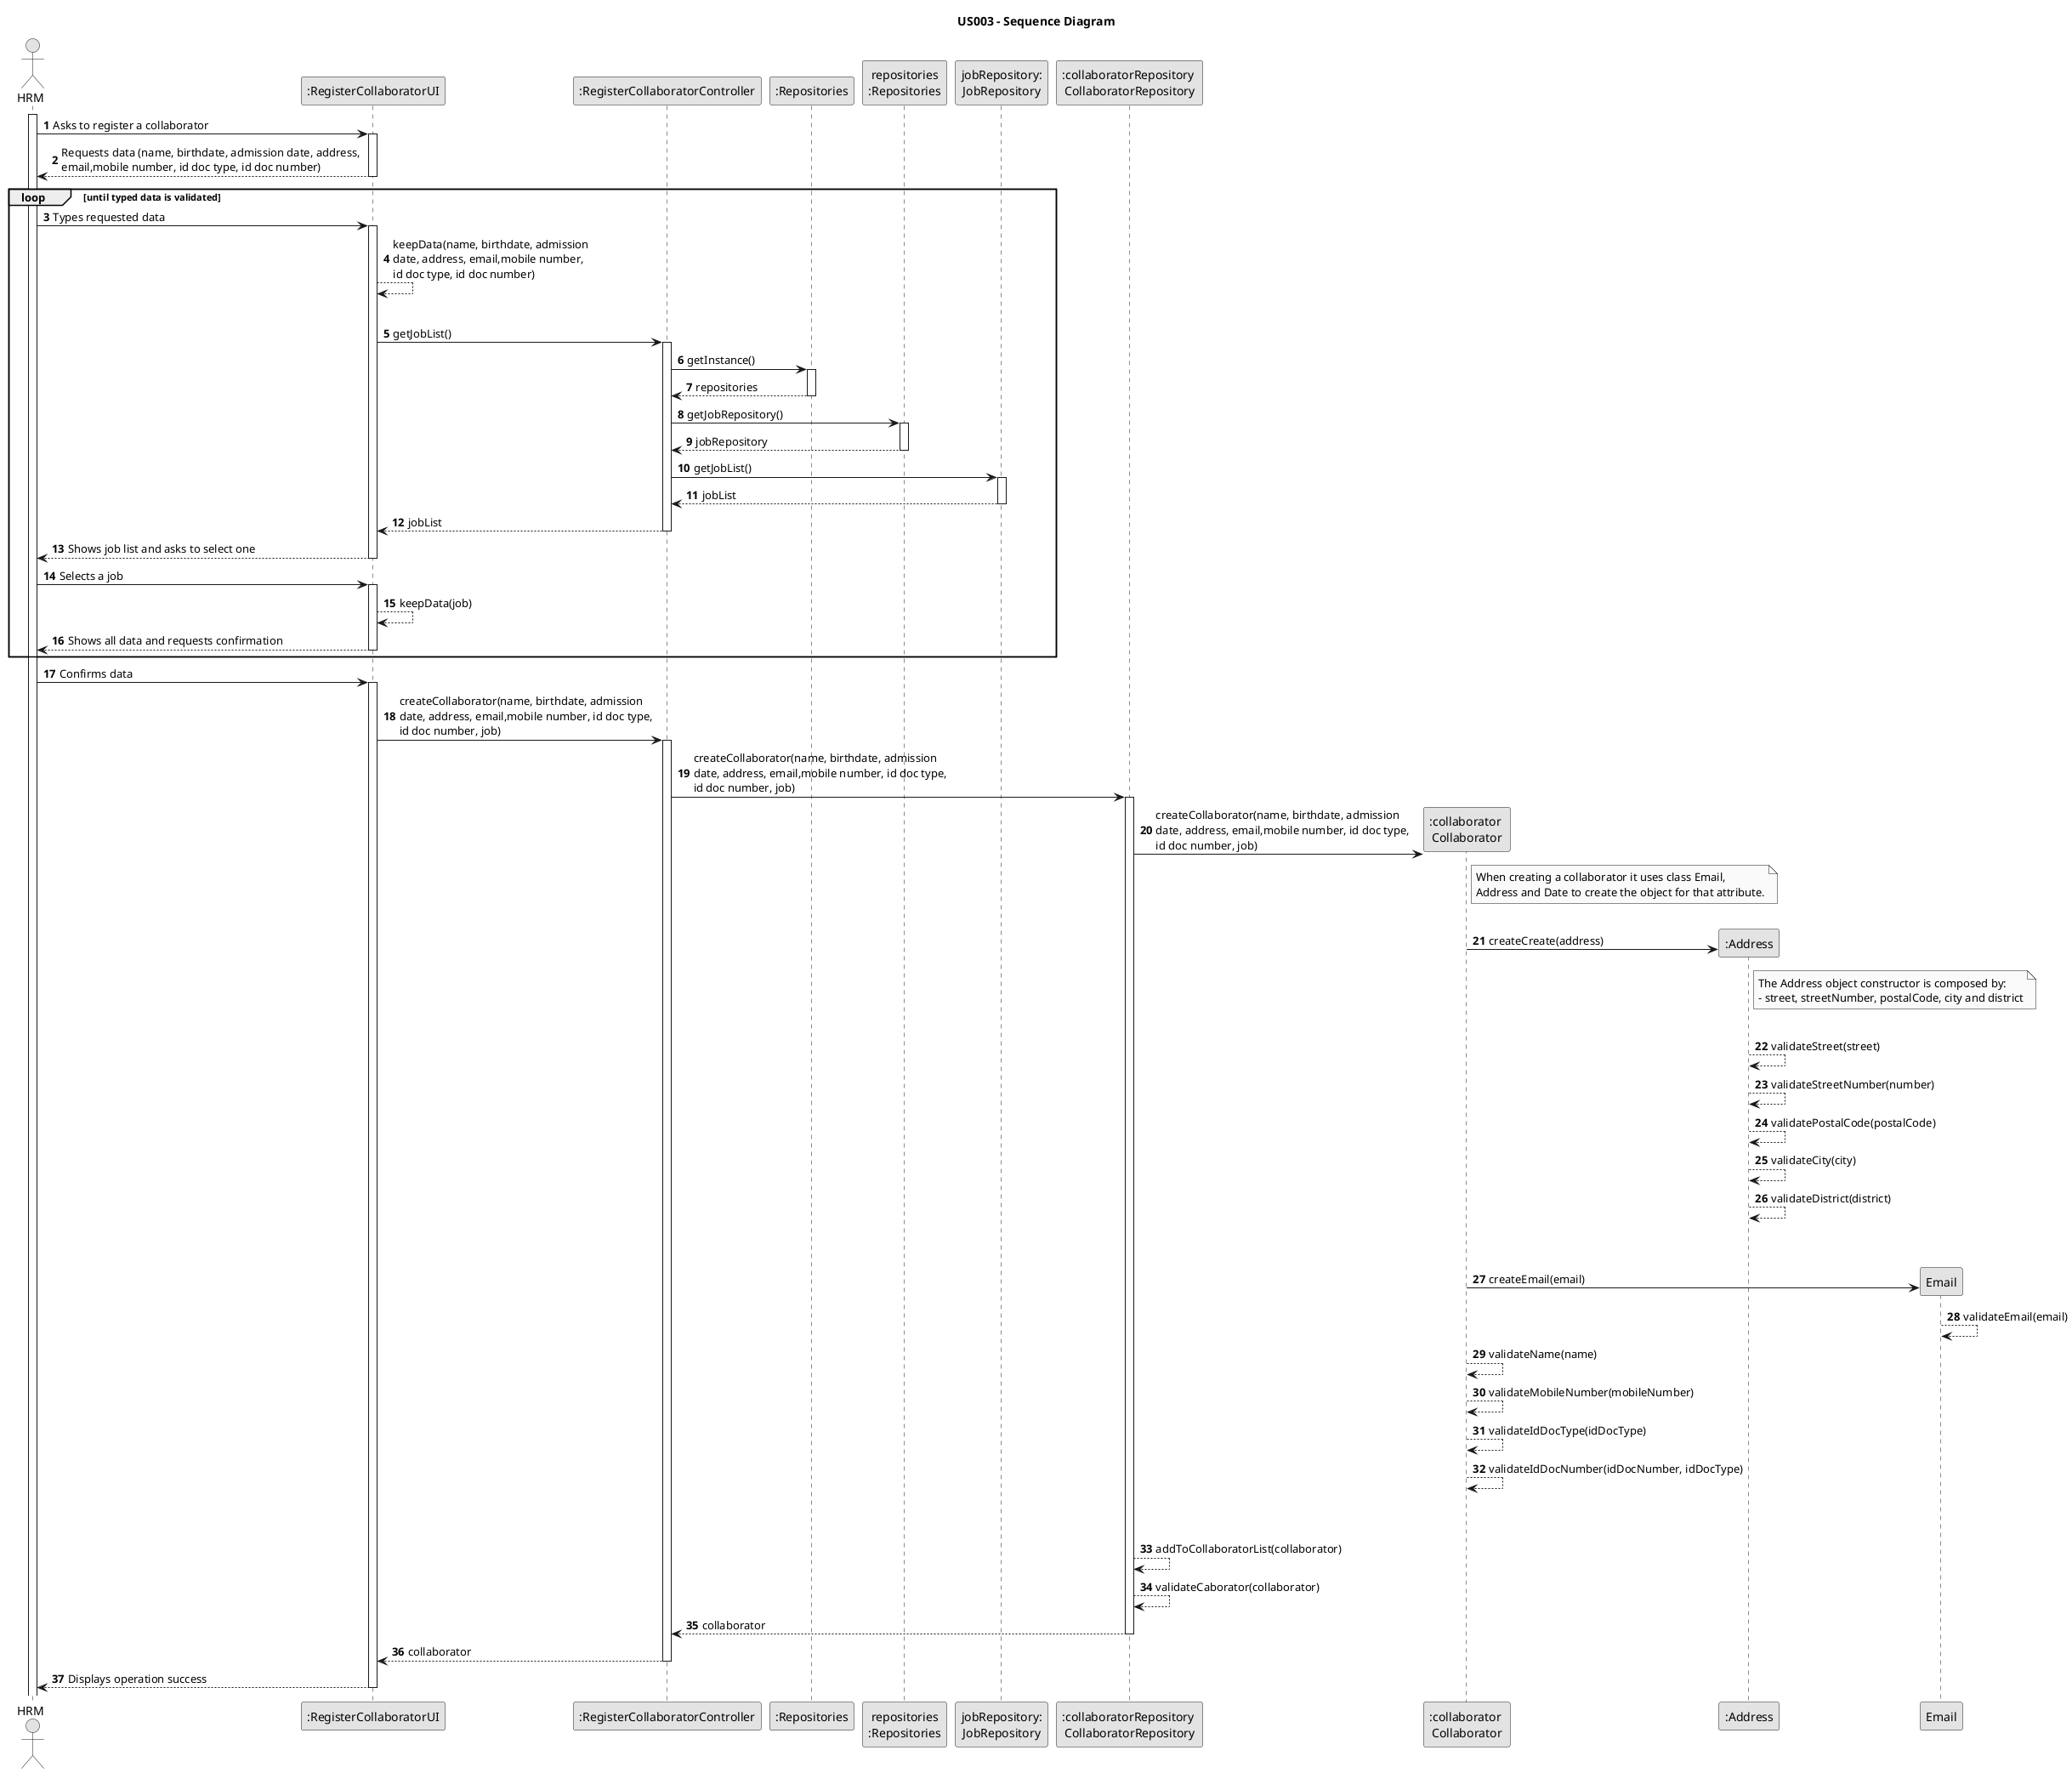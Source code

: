 @startuml
skinparam monochrome true
skinparam packageStyle rectangle
skinparam shadowing false

title US003 - Sequence Diagram

autonumber

actor "HRM" as HRM
participant ":RegisterCollaboratorUI" as UI
participant ":RegisterCollaboratorController" as CTRL
participant ":Repositories" as RepositorySingleton
participant "repositories\n:Repositories" as PLAT
participant "jobRepository:\nJobRepository" as JobRepository
participant ":collaboratorRepository \nCollaboratorRepository" as COLREP
participant ":collaborator \nCollaborator" as COL
participant ":Address" as Address

activate HRM

    HRM -> UI : Asks to register a collaborator

    activate UI

        UI --> HRM : Requests data (name, birthdate, admission date, address, \nemail,mobile number, id doc type, id doc number)
    deactivate UI

    loop until typed data is validated

    HRM -> UI : Types requested data

    activate UI
        UI --> UI : keepData(name, birthdate, admission\ndate, address, email,mobile number,\nid doc type, id doc number)
        |||
        UI -> CTRL : getJobList()


        activate CTRL

            CTRL -> RepositorySingleton : getInstance()

            activate RepositorySingleton

            RepositorySingleton --> CTRL : repositories
            deactivate RepositorySingleton

            CTRL -> PLAT : getJobRepository()
            activate PLAT

            PLAT --> CTRL : jobRepository
            deactivate PLAT

            CTRL -> JobRepository : getJobList()
            activate JobRepository

            JobRepository --> CTRL : jobList
            deactivate JobRepository

            CTRL --> UI : jobList
        deactivate CTRL

        UI --> HRM : Shows job list and asks to select one
    deactivate UI

    HRM -> UI : Selects a job

    activate UI

        UI --> UI : keepData(job)
        UI --> HRM : Shows all data and requests confirmation
    deactivate UI
    end

    HRM -> UI : Confirms data

    activate UI

        UI -> CTRL : createCollaborator(name, birthdate, admission\ndate, address, email,mobile number, id doc type,\nid doc number, job)
        activate CTRL

            CTRL -> COLREP : createCollaborator(name, birthdate, admission\ndate, address, email,mobile number, id doc type,\nid doc number, job)
            activate COLREP

                COLREP -> COL** : createCollaborator(name, birthdate, admission\ndate, address, email,mobile number, id doc type,\nid doc number, job)
                note right of COL : When creating a collaborator it uses class Email,\nAddress and Date to create the object for that attribute.

               |||
                COL -> Address** : createCreate(address)

                note right of Address: The Address object constructor is composed by:\n- street, streetNumber, postalCode, city and district
                |||
                Address --> Address : validateStreet(street)
                Address --> Address : validateStreetNumber(number)
                Address --> Address : validatePostalCode(postalCode)
                Address --> Address : validateCity(city)
                Address --> Address : validateDistrict(district)

                |||
                |||



                COL -> Email** : createEmail(email)

                Email --> Email : validateEmail(email)
                COL --> COL : validateName(name)
                COL --> COL : validateMobileNumber(mobileNumber)
                COL --> COL : validateIdDocType(idDocType)
                COL --> COL : validateIdDocNumber(idDocNumber, idDocType)


                |||
                |||

                COLREP --> COLREP : addToCollaboratorList(collaborator)
                COLREP --> COLREP : validateCaborator(collaborator)
                COLREP --> CTRL : collaborator

            deactivate COLREP

            CTRL --> UI : collaborator
        deactivate CTRL

        UI --> HRM : Displays operation success
    deactivate UI



@enduml